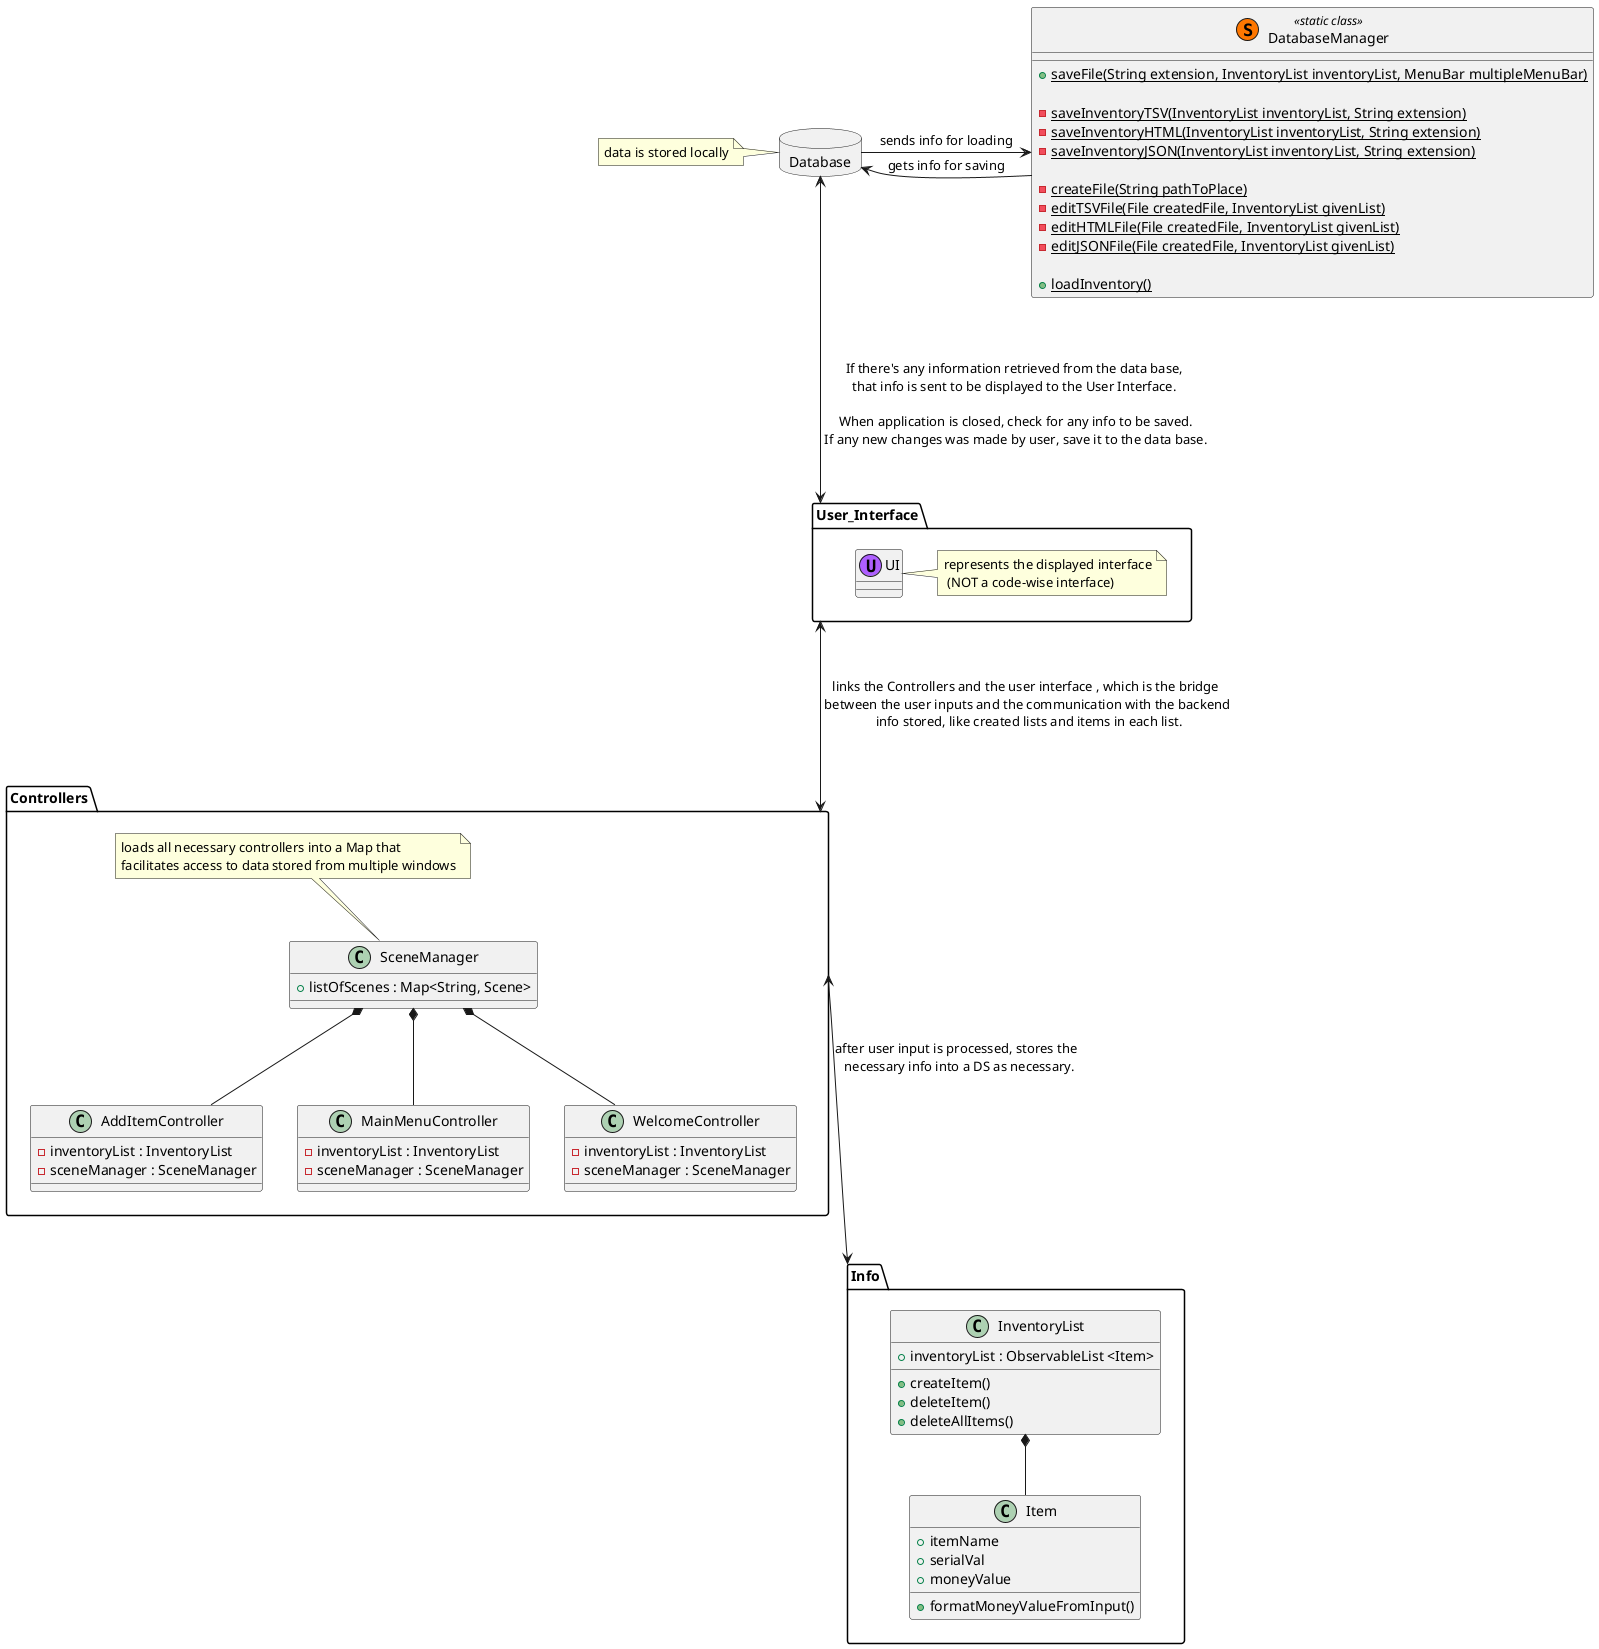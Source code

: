 @startuml

!define COMMENT(x) <color:grey>x</color>

' beginning of packages and classes declaration
package Info <<Folder>>
{
    class InventoryList
    {
        + inventoryList : ObservableList <Item>

        + createItem()
        + deleteItem()
        + deleteAllItems()
    }

    class Item
    {
        + itemName
        + serialVal
        + moneyValue

        + formatMoneyValueFromInput()
    }
}

class DatabaseManager << (S,#FF7700) static class >>
{
    + {static} saveFile(String extension, InventoryList inventoryList, MenuBar multipleMenuBar)

    - {static} saveInventoryTSV(InventoryList inventoryList, String extension)
    - {static} saveInventoryHTML(InventoryList inventoryList, String extension)
    - {static} saveInventoryJSON(InventoryList inventoryList, String extension)

    - {static} createFile(String pathToPlace)
    - {static} editTSVFile(File createdFile, InventoryList givenList)
    - {static} editHTMLFile(File createdFile, InventoryList givenList)
    - {static} editJSONFile(File createdFile, InventoryList givenList)

    + {static} loadInventory()



}

package Controllers <<Folder>>
{
    ' positioning class
    class pos
    hide pos

    class AddItemController
    {
        - inventoryList : InventoryList
        - sceneManager : SceneManager
    }

    class MainMenuController
    {
        - inventoryList : InventoryList
        - sceneManager : SceneManager
    }

    class WelcomeController
    {
        - inventoryList : InventoryList
        - sceneManager : SceneManager
    }

    class SceneManager
    {
        + listOfScenes : Map<String, Scene>
    }

    note top of SceneManager: loads all necessary controllers into a Map that\nfacilitates access to data stored from multiple windows
}

package Database <<Database>>
{
}
note left of Database: data is stored locally

package User_Interface <<Folder>>
{
    class UI << (U,#AE5FFF) >>
    note right: represents the displayed interface\n (NOT a code-wise interface)
}
' end of packages and classes declaration


' relations inside the "Controllers" package
' ------------------------------------------
SceneManager *-down- MainMenuController
SceneManager *-down- AddItemController
SceneManager *-down- WelcomeController
pos -down- SceneManager


' relations inside the "Info" package
' -----------------------------------
InventoryList *-down- Item


' connecting how the program will work
' -------------------------------------
Database -right> DatabaseManager : sends info for loading
Database <-right DatabaseManager : gets info for saving
Database <---> User_Interface : If there's any information retrieved from the data base,\n that info is sent to be displayed to the User Interface. \n\n When application is closed, check for any info to be saved.\n If any new changes was made by user, save it to the data base.
User_Interface <---> Controllers : links the Controllers and the user interface , which is the bridge \n between the user inputs and the communication with the backend \n info stored, like created lists and items in each list.
Controllers <----> Info : after user input is processed, stores the \n necessary info into a DS as necessary.




@enduml